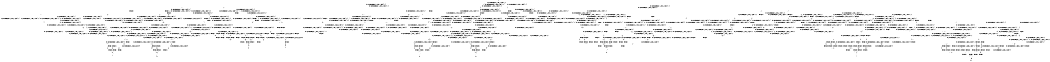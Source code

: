 digraph BCG {
size = "7, 10.5";
center = TRUE;
node [shape = circle];
0 [peripheries = 2];
0 -> 1 [label = "EX !0 !ATOMIC_EXCH_BRANCH (1, +1, TRUE, +1, 1, FALSE) !{0, 1, 2}"];
0 -> 2 [label = "EX !2 !ATOMIC_EXCH_BRANCH (1, +0, TRUE, +0, 1, TRUE) !{0, 1, 2}"];
0 -> 3 [label = "EX !1 !ATOMIC_EXCH_BRANCH (1, +1, TRUE, +1, 1, FALSE) !{0, 1, 2}"];
0 -> 4 [label = "EX !0 !ATOMIC_EXCH_BRANCH (1, +1, TRUE, +1, 1, FALSE) !{0, 1, 2}"];
1 -> 5 [label = "EX !2 !ATOMIC_EXCH_BRANCH (1, +0, TRUE, +0, 1, FALSE) !{0, 1, 2}"];
1 -> 6 [label = "EX !1 !ATOMIC_EXCH_BRANCH (1, +1, TRUE, +1, 1, TRUE) !{0, 1, 2}"];
1 -> 7 [label = "TERMINATE !0"];
2 -> 2 [label = "EX !2 !ATOMIC_EXCH_BRANCH (1, +0, TRUE, +0, 1, TRUE) !{0, 1, 2}"];
2 -> 8 [label = "EX !0 !ATOMIC_EXCH_BRANCH (1, +1, TRUE, +1, 1, FALSE) !{0, 1, 2}"];
2 -> 9 [label = "EX !1 !ATOMIC_EXCH_BRANCH (1, +1, TRUE, +1, 1, FALSE) !{0, 1, 2}"];
2 -> 10 [label = "EX !0 !ATOMIC_EXCH_BRANCH (1, +1, TRUE, +1, 1, FALSE) !{0, 1, 2}"];
3 -> 11 [label = "EX !0 !ATOMIC_EXCH_BRANCH (1, +1, TRUE, +1, 1, TRUE) !{0, 1, 2}"];
3 -> 12 [label = "EX !2 !ATOMIC_EXCH_BRANCH (1, +0, TRUE, +0, 1, FALSE) !{0, 1, 2}"];
3 -> 13 [label = "TERMINATE !1"];
3 -> 14 [label = "EX !0 !ATOMIC_EXCH_BRANCH (1, +1, TRUE, +1, 1, TRUE) !{0, 1, 2}"];
4 -> 15 [label = "EX !1 !ATOMIC_EXCH_BRANCH (1, +1, TRUE, +1, 1, TRUE) !{0, 1, 2}"];
4 -> 16 [label = "EX !2 !ATOMIC_EXCH_BRANCH (1, +0, TRUE, +0, 1, FALSE) !{0, 1, 2}"];
4 -> 17 [label = "EX !1 !ATOMIC_EXCH_BRANCH (1, +1, TRUE, +1, 1, TRUE) !{0, 1, 2}"];
4 -> 18 [label = "TERMINATE !0"];
5 -> 19 [label = "EX !2 !ATOMIC_EXCH_BRANCH (1, +0, FALSE, +0, 2, TRUE) !{0, 1, 2}"];
5 -> 20 [label = "EX !1 !ATOMIC_EXCH_BRANCH (1, +1, TRUE, +1, 1, FALSE) !{0, 1, 2}"];
5 -> 21 [label = "TERMINATE !0"];
6 -> 6 [label = "EX !1 !ATOMIC_EXCH_BRANCH (1, +1, TRUE, +1, 1, TRUE) !{0, 1, 2}"];
6 -> 22 [label = "EX !2 !ATOMIC_EXCH_BRANCH (1, +0, TRUE, +0, 1, FALSE) !{0, 1, 2}"];
6 -> 23 [label = "TERMINATE !0"];
7 -> 24 [label = "EX !2 !ATOMIC_EXCH_BRANCH (1, +0, TRUE, +0, 1, FALSE) !{1, 2}"];
7 -> 25 [label = "EX !1 !ATOMIC_EXCH_BRANCH (1, +1, TRUE, +1, 1, TRUE) !{1, 2}"];
7 -> 26 [label = "EX !1 !ATOMIC_EXCH_BRANCH (1, +1, TRUE, +1, 1, TRUE) !{1, 2}"];
8 -> 5 [label = "EX !2 !ATOMIC_EXCH_BRANCH (1, +0, TRUE, +0, 1, FALSE) !{0, 1, 2}"];
8 -> 27 [label = "EX !1 !ATOMIC_EXCH_BRANCH (1, +1, TRUE, +1, 1, TRUE) !{0, 1, 2}"];
8 -> 28 [label = "TERMINATE !0"];
9 -> 12 [label = "EX !2 !ATOMIC_EXCH_BRANCH (1, +0, TRUE, +0, 1, FALSE) !{0, 1, 2}"];
9 -> 29 [label = "EX !0 !ATOMIC_EXCH_BRANCH (1, +1, TRUE, +1, 1, TRUE) !{0, 1, 2}"];
9 -> 30 [label = "TERMINATE !1"];
9 -> 31 [label = "EX !0 !ATOMIC_EXCH_BRANCH (1, +1, TRUE, +1, 1, TRUE) !{0, 1, 2}"];
10 -> 32 [label = "EX !1 !ATOMIC_EXCH_BRANCH (1, +1, TRUE, +1, 1, TRUE) !{0, 1, 2}"];
10 -> 16 [label = "EX !2 !ATOMIC_EXCH_BRANCH (1, +0, TRUE, +0, 1, FALSE) !{0, 1, 2}"];
10 -> 33 [label = "EX !1 !ATOMIC_EXCH_BRANCH (1, +1, TRUE, +1, 1, TRUE) !{0, 1, 2}"];
10 -> 34 [label = "TERMINATE !0"];
11 -> 11 [label = "EX !0 !ATOMIC_EXCH_BRANCH (1, +1, TRUE, +1, 1, TRUE) !{0, 1, 2}"];
11 -> 35 [label = "EX !2 !ATOMIC_EXCH_BRANCH (1, +0, TRUE, +0, 1, FALSE) !{0, 1, 2}"];
11 -> 36 [label = "TERMINATE !1"];
11 -> 14 [label = "EX !0 !ATOMIC_EXCH_BRANCH (1, +1, TRUE, +1, 1, TRUE) !{0, 1, 2}"];
12 -> 37 [label = "EX !2 !ATOMIC_EXCH_BRANCH (1, +0, FALSE, +0, 2, TRUE) !{0, 1, 2}"];
12 -> 20 [label = "EX !0 !ATOMIC_EXCH_BRANCH (1, +1, TRUE, +1, 1, FALSE) !{0, 1, 2}"];
12 -> 38 [label = "TERMINATE !1"];
12 -> 39 [label = "EX !0 !ATOMIC_EXCH_BRANCH (1, +1, TRUE, +1, 1, FALSE) !{0, 1, 2}"];
13 -> 40 [label = "EX !0 !ATOMIC_EXCH_BRANCH (1, +1, TRUE, +1, 1, TRUE) !{0, 2}"];
13 -> 41 [label = "EX !2 !ATOMIC_EXCH_BRANCH (1, +0, TRUE, +0, 1, FALSE) !{0, 2}"];
13 -> 42 [label = "EX !0 !ATOMIC_EXCH_BRANCH (1, +1, TRUE, +1, 1, TRUE) !{0, 2}"];
14 -> 14 [label = "EX !0 !ATOMIC_EXCH_BRANCH (1, +1, TRUE, +1, 1, TRUE) !{0, 1, 2}"];
14 -> 43 [label = "EX !2 !ATOMIC_EXCH_BRANCH (1, +0, TRUE, +0, 1, FALSE) !{0, 1, 2}"];
14 -> 44 [label = "TERMINATE !1"];
15 -> 45 [label = "EX !2 !ATOMIC_EXCH_BRANCH (1, +0, TRUE, +0, 1, FALSE) !{0, 1, 2}"];
15 -> 15 [label = "EX !1 !ATOMIC_EXCH_BRANCH (1, +1, TRUE, +1, 1, TRUE) !{0, 1, 2}"];
15 -> 46 [label = "EX !2 !ATOMIC_EXCH_BRANCH (1, +0, TRUE, +0, 1, FALSE) !{0, 1, 2}"];
15 -> 47 [label = "TERMINATE !0"];
16 -> 48 [label = "EX !1 !ATOMIC_EXCH_BRANCH (1, +1, TRUE, +1, 1, FALSE) !{0, 1, 2}"];
16 -> 49 [label = "EX !2 !ATOMIC_EXCH_BRANCH (1, +0, FALSE, +0, 2, TRUE) !{0, 1, 2}"];
16 -> 39 [label = "EX !1 !ATOMIC_EXCH_BRANCH (1, +1, TRUE, +1, 1, FALSE) !{0, 1, 2}"];
16 -> 50 [label = "TERMINATE !0"];
17 -> 15 [label = "EX !1 !ATOMIC_EXCH_BRANCH (1, +1, TRUE, +1, 1, TRUE) !{0, 1, 2}"];
17 -> 17 [label = "EX !1 !ATOMIC_EXCH_BRANCH (1, +1, TRUE, +1, 1, TRUE) !{0, 1, 2}"];
17 -> 51 [label = "EX !2 !ATOMIC_EXCH_BRANCH (1, +0, TRUE, +0, 1, FALSE) !{0, 1, 2}"];
17 -> 52 [label = "TERMINATE !0"];
18 -> 53 [label = "EX !2 !ATOMIC_EXCH_BRANCH (1, +0, TRUE, +0, 1, FALSE) !{1, 2}"];
18 -> 54 [label = "EX !1 !ATOMIC_EXCH_BRANCH (1, +1, TRUE, +1, 1, TRUE) !{1, 2}"];
19 -> 19 [label = "EX !2 !ATOMIC_EXCH_BRANCH (1, +0, FALSE, +0, 2, TRUE) !{0, 1, 2}"];
19 -> 20 [label = "EX !1 !ATOMIC_EXCH_BRANCH (1, +1, TRUE, +1, 1, FALSE) !{0, 1, 2}"];
19 -> 21 [label = "TERMINATE !0"];
20 -> 55 [label = "EX !2 !ATOMIC_EXCH_BRANCH (1, +0, FALSE, +0, 2, FALSE) !{0, 1, 2}"];
20 -> 56 [label = "TERMINATE !0"];
20 -> 57 [label = "TERMINATE !1"];
21 -> 58 [label = "EX !2 !ATOMIC_EXCH_BRANCH (1, +0, FALSE, +0, 2, TRUE) !{1, 2}"];
21 -> 59 [label = "EX !1 !ATOMIC_EXCH_BRANCH (1, +1, TRUE, +1, 1, FALSE) !{1, 2}"];
21 -> 60 [label = "EX !1 !ATOMIC_EXCH_BRANCH (1, +1, TRUE, +1, 1, FALSE) !{1, 2}"];
22 -> 20 [label = "EX !1 !ATOMIC_EXCH_BRANCH (1, +1, TRUE, +1, 1, FALSE) !{0, 1, 2}"];
22 -> 61 [label = "EX !2 !ATOMIC_EXCH_BRANCH (1, +0, FALSE, +0, 2, TRUE) !{0, 1, 2}"];
22 -> 62 [label = "TERMINATE !0"];
23 -> 25 [label = "EX !1 !ATOMIC_EXCH_BRANCH (1, +1, TRUE, +1, 1, TRUE) !{1, 2}"];
23 -> 63 [label = "EX !2 !ATOMIC_EXCH_BRANCH (1, +0, TRUE, +0, 1, FALSE) !{1, 2}"];
23 -> 26 [label = "EX !1 !ATOMIC_EXCH_BRANCH (1, +1, TRUE, +1, 1, TRUE) !{1, 2}"];
24 -> 58 [label = "EX !2 !ATOMIC_EXCH_BRANCH (1, +0, FALSE, +0, 2, TRUE) !{1, 2}"];
24 -> 59 [label = "EX !1 !ATOMIC_EXCH_BRANCH (1, +1, TRUE, +1, 1, FALSE) !{1, 2}"];
24 -> 60 [label = "EX !1 !ATOMIC_EXCH_BRANCH (1, +1, TRUE, +1, 1, FALSE) !{1, 2}"];
25 -> 25 [label = "EX !1 !ATOMIC_EXCH_BRANCH (1, +1, TRUE, +1, 1, TRUE) !{1, 2}"];
25 -> 63 [label = "EX !2 !ATOMIC_EXCH_BRANCH (1, +0, TRUE, +0, 1, FALSE) !{1, 2}"];
25 -> 26 [label = "EX !1 !ATOMIC_EXCH_BRANCH (1, +1, TRUE, +1, 1, TRUE) !{1, 2}"];
26 -> 64 [label = "EX !2 !ATOMIC_EXCH_BRANCH (1, +0, TRUE, +0, 1, FALSE) !{1, 2}"];
26 -> 26 [label = "EX !1 !ATOMIC_EXCH_BRANCH (1, +1, TRUE, +1, 1, TRUE) !{1, 2}"];
26 -> 65 [label = "EX !2 !ATOMIC_EXCH_BRANCH (1, +0, TRUE, +0, 1, FALSE) !{1, 2}"];
27 -> 27 [label = "EX !1 !ATOMIC_EXCH_BRANCH (1, +1, TRUE, +1, 1, TRUE) !{0, 1, 2}"];
27 -> 22 [label = "EX !2 !ATOMIC_EXCH_BRANCH (1, +0, TRUE, +0, 1, FALSE) !{0, 1, 2}"];
27 -> 66 [label = "TERMINATE !0"];
28 -> 24 [label = "EX !2 !ATOMIC_EXCH_BRANCH (1, +0, TRUE, +0, 1, FALSE) !{1, 2}"];
28 -> 67 [label = "EX !1 !ATOMIC_EXCH_BRANCH (1, +1, TRUE, +1, 1, TRUE) !{1, 2}"];
28 -> 68 [label = "EX !1 !ATOMIC_EXCH_BRANCH (1, +1, TRUE, +1, 1, TRUE) !{1, 2}"];
29 -> 29 [label = "EX !0 !ATOMIC_EXCH_BRANCH (1, +1, TRUE, +1, 1, TRUE) !{0, 1, 2}"];
29 -> 35 [label = "EX !2 !ATOMIC_EXCH_BRANCH (1, +0, TRUE, +0, 1, FALSE) !{0, 1, 2}"];
29 -> 69 [label = "TERMINATE !1"];
29 -> 31 [label = "EX !0 !ATOMIC_EXCH_BRANCH (1, +1, TRUE, +1, 1, TRUE) !{0, 1, 2}"];
30 -> 41 [label = "EX !2 !ATOMIC_EXCH_BRANCH (1, +0, TRUE, +0, 1, FALSE) !{0, 2}"];
30 -> 70 [label = "EX !0 !ATOMIC_EXCH_BRANCH (1, +1, TRUE, +1, 1, TRUE) !{0, 2}"];
30 -> 71 [label = "EX !0 !ATOMIC_EXCH_BRANCH (1, +1, TRUE, +1, 1, TRUE) !{0, 2}"];
31 -> 31 [label = "EX !0 !ATOMIC_EXCH_BRANCH (1, +1, TRUE, +1, 1, TRUE) !{0, 1, 2}"];
31 -> 43 [label = "EX !2 !ATOMIC_EXCH_BRANCH (1, +0, TRUE, +0, 1, FALSE) !{0, 1, 2}"];
31 -> 72 [label = "TERMINATE !1"];
32 -> 45 [label = "EX !2 !ATOMIC_EXCH_BRANCH (1, +0, TRUE, +0, 1, FALSE) !{0, 1, 2}"];
32 -> 32 [label = "EX !1 !ATOMIC_EXCH_BRANCH (1, +1, TRUE, +1, 1, TRUE) !{0, 1, 2}"];
32 -> 46 [label = "EX !2 !ATOMIC_EXCH_BRANCH (1, +0, TRUE, +0, 1, FALSE) !{0, 1, 2}"];
32 -> 73 [label = "TERMINATE !0"];
33 -> 32 [label = "EX !1 !ATOMIC_EXCH_BRANCH (1, +1, TRUE, +1, 1, TRUE) !{0, 1, 2}"];
33 -> 33 [label = "EX !1 !ATOMIC_EXCH_BRANCH (1, +1, TRUE, +1, 1, TRUE) !{0, 1, 2}"];
33 -> 51 [label = "EX !2 !ATOMIC_EXCH_BRANCH (1, +0, TRUE, +0, 1, FALSE) !{0, 1, 2}"];
33 -> 74 [label = "TERMINATE !0"];
34 -> 53 [label = "EX !2 !ATOMIC_EXCH_BRANCH (1, +0, TRUE, +0, 1, FALSE) !{1, 2}"];
34 -> 75 [label = "EX !1 !ATOMIC_EXCH_BRANCH (1, +1, TRUE, +1, 1, TRUE) !{1, 2}"];
35 -> 20 [label = "EX !0 !ATOMIC_EXCH_BRANCH (1, +1, TRUE, +1, 1, FALSE) !{0, 1, 2}"];
35 -> 76 [label = "EX !2 !ATOMIC_EXCH_BRANCH (1, +0, FALSE, +0, 2, TRUE) !{0, 1, 2}"];
35 -> 77 [label = "TERMINATE !1"];
35 -> 39 [label = "EX !0 !ATOMIC_EXCH_BRANCH (1, +1, TRUE, +1, 1, FALSE) !{0, 1, 2}"];
36 -> 40 [label = "EX !0 !ATOMIC_EXCH_BRANCH (1, +1, TRUE, +1, 1, TRUE) !{0, 2}"];
36 -> 78 [label = "EX !2 !ATOMIC_EXCH_BRANCH (1, +0, TRUE, +0, 1, FALSE) !{0, 2}"];
36 -> 42 [label = "EX !0 !ATOMIC_EXCH_BRANCH (1, +1, TRUE, +1, 1, TRUE) !{0, 2}"];
37 -> 37 [label = "EX !2 !ATOMIC_EXCH_BRANCH (1, +0, FALSE, +0, 2, TRUE) !{0, 1, 2}"];
37 -> 20 [label = "EX !0 !ATOMIC_EXCH_BRANCH (1, +1, TRUE, +1, 1, FALSE) !{0, 1, 2}"];
37 -> 38 [label = "TERMINATE !1"];
37 -> 39 [label = "EX !0 !ATOMIC_EXCH_BRANCH (1, +1, TRUE, +1, 1, FALSE) !{0, 1, 2}"];
38 -> 79 [label = "EX !2 !ATOMIC_EXCH_BRANCH (1, +0, FALSE, +0, 2, TRUE) !{0, 2}"];
38 -> 80 [label = "EX !0 !ATOMIC_EXCH_BRANCH (1, +1, TRUE, +1, 1, FALSE) !{0, 2}"];
38 -> 81 [label = "EX !0 !ATOMIC_EXCH_BRANCH (1, +1, TRUE, +1, 1, FALSE) !{0, 2}"];
39 -> 82 [label = "EX !2 !ATOMIC_EXCH_BRANCH (1, +0, FALSE, +0, 2, FALSE) !{0, 1, 2}"];
39 -> 83 [label = "TERMINATE !0"];
39 -> 84 [label = "TERMINATE !1"];
40 -> 40 [label = "EX !0 !ATOMIC_EXCH_BRANCH (1, +1, TRUE, +1, 1, TRUE) !{0, 2}"];
40 -> 78 [label = "EX !2 !ATOMIC_EXCH_BRANCH (1, +0, TRUE, +0, 1, FALSE) !{0, 2}"];
40 -> 42 [label = "EX !0 !ATOMIC_EXCH_BRANCH (1, +1, TRUE, +1, 1, TRUE) !{0, 2}"];
41 -> 79 [label = "EX !2 !ATOMIC_EXCH_BRANCH (1, +0, FALSE, +0, 2, TRUE) !{0, 2}"];
41 -> 80 [label = "EX !0 !ATOMIC_EXCH_BRANCH (1, +1, TRUE, +1, 1, FALSE) !{0, 2}"];
41 -> 81 [label = "EX !0 !ATOMIC_EXCH_BRANCH (1, +1, TRUE, +1, 1, FALSE) !{0, 2}"];
42 -> 85 [label = "EX !2 !ATOMIC_EXCH_BRANCH (1, +0, TRUE, +0, 1, FALSE) !{0, 2}"];
42 -> 42 [label = "EX !0 !ATOMIC_EXCH_BRANCH (1, +1, TRUE, +1, 1, TRUE) !{0, 2}"];
42 -> 86 [label = "EX !2 !ATOMIC_EXCH_BRANCH (1, +0, TRUE, +0, 1, FALSE) !{0, 2}"];
43 -> 39 [label = "EX !0 !ATOMIC_EXCH_BRANCH (1, +1, TRUE, +1, 1, FALSE) !{0, 1, 2}"];
43 -> 87 [label = "EX !2 !ATOMIC_EXCH_BRANCH (1, +0, FALSE, +0, 2, TRUE) !{0, 1, 2}"];
43 -> 88 [label = "TERMINATE !1"];
44 -> 89 [label = "EX !0 !ATOMIC_EXCH_BRANCH (1, +1, TRUE, +1, 1, TRUE) !{0, 2}"];
44 -> 90 [label = "EX !2 !ATOMIC_EXCH_BRANCH (1, +0, TRUE, +0, 1, FALSE) !{0, 2}"];
45 -> 91 [label = "EX !1 !ATOMIC_EXCH_BRANCH (1, +1, TRUE, +1, 1, FALSE) !{0, 1, 2}"];
45 -> 92 [label = "EX !2 !ATOMIC_EXCH_BRANCH (1, +0, FALSE, +0, 2, TRUE) !{0, 1, 2}"];
45 -> 93 [label = "TERMINATE !0"];
46 -> 92 [label = "EX !2 !ATOMIC_EXCH_BRANCH (1, +0, FALSE, +0, 2, TRUE) !{0, 1, 2}"];
46 -> 48 [label = "EX !1 !ATOMIC_EXCH_BRANCH (1, +1, TRUE, +1, 1, FALSE) !{0, 1, 2}"];
46 -> 94 [label = "EX !2 !ATOMIC_EXCH_BRANCH (1, +0, FALSE, +0, 2, TRUE) !{0, 1, 2}"];
46 -> 95 [label = "TERMINATE !0"];
47 -> 96 [label = "EX !1 !ATOMIC_EXCH_BRANCH (1, +1, TRUE, +1, 1, TRUE) !{1, 2}"];
47 -> 97 [label = "EX !2 !ATOMIC_EXCH_BRANCH (1, +0, TRUE, +0, 1, FALSE) !{1, 2}"];
48 -> 98 [label = "EX !2 !ATOMIC_EXCH_BRANCH (1, +0, FALSE, +0, 2, FALSE) !{0, 1, 2}"];
48 -> 99 [label = "EX !2 !ATOMIC_EXCH_BRANCH (1, +0, FALSE, +0, 2, FALSE) !{0, 1, 2}"];
48 -> 100 [label = "TERMINATE !0"];
48 -> 101 [label = "TERMINATE !1"];
49 -> 48 [label = "EX !1 !ATOMIC_EXCH_BRANCH (1, +1, TRUE, +1, 1, FALSE) !{0, 1, 2}"];
49 -> 49 [label = "EX !2 !ATOMIC_EXCH_BRANCH (1, +0, FALSE, +0, 2, TRUE) !{0, 1, 2}"];
49 -> 39 [label = "EX !1 !ATOMIC_EXCH_BRANCH (1, +1, TRUE, +1, 1, FALSE) !{0, 1, 2}"];
49 -> 50 [label = "TERMINATE !0"];
50 -> 102 [label = "EX !2 !ATOMIC_EXCH_BRANCH (1, +0, FALSE, +0, 2, TRUE) !{1, 2}"];
50 -> 103 [label = "EX !1 !ATOMIC_EXCH_BRANCH (1, +1, TRUE, +1, 1, FALSE) !{1, 2}"];
51 -> 48 [label = "EX !1 !ATOMIC_EXCH_BRANCH (1, +1, TRUE, +1, 1, FALSE) !{0, 1, 2}"];
51 -> 39 [label = "EX !1 !ATOMIC_EXCH_BRANCH (1, +1, TRUE, +1, 1, FALSE) !{0, 1, 2}"];
51 -> 104 [label = "EX !2 !ATOMIC_EXCH_BRANCH (1, +0, FALSE, +0, 2, TRUE) !{0, 1, 2}"];
51 -> 105 [label = "TERMINATE !0"];
52 -> 54 [label = "EX !1 !ATOMIC_EXCH_BRANCH (1, +1, TRUE, +1, 1, TRUE) !{1, 2}"];
52 -> 106 [label = "EX !2 !ATOMIC_EXCH_BRANCH (1, +0, TRUE, +0, 1, FALSE) !{1, 2}"];
53 -> 102 [label = "EX !2 !ATOMIC_EXCH_BRANCH (1, +0, FALSE, +0, 2, TRUE) !{1, 2}"];
53 -> 103 [label = "EX !1 !ATOMIC_EXCH_BRANCH (1, +1, TRUE, +1, 1, FALSE) !{1, 2}"];
54 -> 54 [label = "EX !1 !ATOMIC_EXCH_BRANCH (1, +1, TRUE, +1, 1, TRUE) !{1, 2}"];
54 -> 106 [label = "EX !2 !ATOMIC_EXCH_BRANCH (1, +0, TRUE, +0, 1, FALSE) !{1, 2}"];
55 -> 107 [label = "TERMINATE !0"];
55 -> 108 [label = "TERMINATE !2"];
55 -> 109 [label = "TERMINATE !1"];
56 -> 110 [label = "EX !2 !ATOMIC_EXCH_BRANCH (1, +0, FALSE, +0, 2, FALSE) !{1, 2}"];
56 -> 111 [label = "TERMINATE !1"];
57 -> 112 [label = "EX !2 !ATOMIC_EXCH_BRANCH (1, +0, FALSE, +0, 2, FALSE) !{0, 2}"];
57 -> 111 [label = "TERMINATE !0"];
58 -> 58 [label = "EX !2 !ATOMIC_EXCH_BRANCH (1, +0, FALSE, +0, 2, TRUE) !{1, 2}"];
58 -> 59 [label = "EX !1 !ATOMIC_EXCH_BRANCH (1, +1, TRUE, +1, 1, FALSE) !{1, 2}"];
58 -> 60 [label = "EX !1 !ATOMIC_EXCH_BRANCH (1, +1, TRUE, +1, 1, FALSE) !{1, 2}"];
59 -> 110 [label = "EX !2 !ATOMIC_EXCH_BRANCH (1, +0, FALSE, +0, 2, FALSE) !{1, 2}"];
59 -> 111 [label = "TERMINATE !1"];
60 -> 113 [label = "EX !2 !ATOMIC_EXCH_BRANCH (1, +0, FALSE, +0, 2, FALSE) !{1, 2}"];
60 -> 114 [label = "EX !2 !ATOMIC_EXCH_BRANCH (1, +0, FALSE, +0, 2, FALSE) !{1, 2}"];
60 -> 115 [label = "TERMINATE !1"];
61 -> 20 [label = "EX !1 !ATOMIC_EXCH_BRANCH (1, +1, TRUE, +1, 1, FALSE) !{0, 1, 2}"];
61 -> 61 [label = "EX !2 !ATOMIC_EXCH_BRANCH (1, +0, FALSE, +0, 2, TRUE) !{0, 1, 2}"];
61 -> 62 [label = "TERMINATE !0"];
62 -> 59 [label = "EX !1 !ATOMIC_EXCH_BRANCH (1, +1, TRUE, +1, 1, FALSE) !{1, 2}"];
62 -> 116 [label = "EX !2 !ATOMIC_EXCH_BRANCH (1, +0, FALSE, +0, 2, TRUE) !{1, 2}"];
62 -> 60 [label = "EX !1 !ATOMIC_EXCH_BRANCH (1, +1, TRUE, +1, 1, FALSE) !{1, 2}"];
63 -> 59 [label = "EX !1 !ATOMIC_EXCH_BRANCH (1, +1, TRUE, +1, 1, FALSE) !{1, 2}"];
63 -> 116 [label = "EX !2 !ATOMIC_EXCH_BRANCH (1, +0, FALSE, +0, 2, TRUE) !{1, 2}"];
63 -> 60 [label = "EX !1 !ATOMIC_EXCH_BRANCH (1, +1, TRUE, +1, 1, FALSE) !{1, 2}"];
64 -> 117 [label = "EX !1 !ATOMIC_EXCH_BRANCH (1, +1, TRUE, +1, 1, FALSE) !{1, 2}"];
64 -> 118 [label = "EX !2 !ATOMIC_EXCH_BRANCH (1, +0, FALSE, +0, 2, TRUE) !{1, 2}"];
64 -> 60 [label = "EX !1 !ATOMIC_EXCH_BRANCH (1, +1, TRUE, +1, 1, FALSE) !{1, 2}"];
65 -> 118 [label = "EX !2 !ATOMIC_EXCH_BRANCH (1, +0, FALSE, +0, 2, TRUE) !{1, 2}"];
65 -> 60 [label = "EX !1 !ATOMIC_EXCH_BRANCH (1, +1, TRUE, +1, 1, FALSE) !{1, 2}"];
65 -> 119 [label = "EX !2 !ATOMIC_EXCH_BRANCH (1, +0, FALSE, +0, 2, TRUE) !{1, 2}"];
66 -> 67 [label = "EX !1 !ATOMIC_EXCH_BRANCH (1, +1, TRUE, +1, 1, TRUE) !{1, 2}"];
66 -> 63 [label = "EX !2 !ATOMIC_EXCH_BRANCH (1, +0, TRUE, +0, 1, FALSE) !{1, 2}"];
66 -> 68 [label = "EX !1 !ATOMIC_EXCH_BRANCH (1, +1, TRUE, +1, 1, TRUE) !{1, 2}"];
67 -> 67 [label = "EX !1 !ATOMIC_EXCH_BRANCH (1, +1, TRUE, +1, 1, TRUE) !{1, 2}"];
67 -> 63 [label = "EX !2 !ATOMIC_EXCH_BRANCH (1, +0, TRUE, +0, 1, FALSE) !{1, 2}"];
67 -> 68 [label = "EX !1 !ATOMIC_EXCH_BRANCH (1, +1, TRUE, +1, 1, TRUE) !{1, 2}"];
68 -> 64 [label = "EX !2 !ATOMIC_EXCH_BRANCH (1, +0, TRUE, +0, 1, FALSE) !{1, 2}"];
68 -> 68 [label = "EX !1 !ATOMIC_EXCH_BRANCH (1, +1, TRUE, +1, 1, TRUE) !{1, 2}"];
68 -> 65 [label = "EX !2 !ATOMIC_EXCH_BRANCH (1, +0, TRUE, +0, 1, FALSE) !{1, 2}"];
69 -> 70 [label = "EX !0 !ATOMIC_EXCH_BRANCH (1, +1, TRUE, +1, 1, TRUE) !{0, 2}"];
69 -> 78 [label = "EX !2 !ATOMIC_EXCH_BRANCH (1, +0, TRUE, +0, 1, FALSE) !{0, 2}"];
69 -> 71 [label = "EX !0 !ATOMIC_EXCH_BRANCH (1, +1, TRUE, +1, 1, TRUE) !{0, 2}"];
70 -> 70 [label = "EX !0 !ATOMIC_EXCH_BRANCH (1, +1, TRUE, +1, 1, TRUE) !{0, 2}"];
70 -> 78 [label = "EX !2 !ATOMIC_EXCH_BRANCH (1, +0, TRUE, +0, 1, FALSE) !{0, 2}"];
70 -> 71 [label = "EX !0 !ATOMIC_EXCH_BRANCH (1, +1, TRUE, +1, 1, TRUE) !{0, 2}"];
71 -> 85 [label = "EX !2 !ATOMIC_EXCH_BRANCH (1, +0, TRUE, +0, 1, FALSE) !{0, 2}"];
71 -> 71 [label = "EX !0 !ATOMIC_EXCH_BRANCH (1, +1, TRUE, +1, 1, TRUE) !{0, 2}"];
71 -> 86 [label = "EX !2 !ATOMIC_EXCH_BRANCH (1, +0, TRUE, +0, 1, FALSE) !{0, 2}"];
72 -> 120 [label = "EX !0 !ATOMIC_EXCH_BRANCH (1, +1, TRUE, +1, 1, TRUE) !{0, 2}"];
72 -> 90 [label = "EX !2 !ATOMIC_EXCH_BRANCH (1, +0, TRUE, +0, 1, FALSE) !{0, 2}"];
73 -> 121 [label = "EX !1 !ATOMIC_EXCH_BRANCH (1, +1, TRUE, +1, 1, TRUE) !{1, 2}"];
73 -> 97 [label = "EX !2 !ATOMIC_EXCH_BRANCH (1, +0, TRUE, +0, 1, FALSE) !{1, 2}"];
74 -> 75 [label = "EX !1 !ATOMIC_EXCH_BRANCH (1, +1, TRUE, +1, 1, TRUE) !{1, 2}"];
74 -> 106 [label = "EX !2 !ATOMIC_EXCH_BRANCH (1, +0, TRUE, +0, 1, FALSE) !{1, 2}"];
75 -> 75 [label = "EX !1 !ATOMIC_EXCH_BRANCH (1, +1, TRUE, +1, 1, TRUE) !{1, 2}"];
75 -> 106 [label = "EX !2 !ATOMIC_EXCH_BRANCH (1, +0, TRUE, +0, 1, FALSE) !{1, 2}"];
76 -> 20 [label = "EX !0 !ATOMIC_EXCH_BRANCH (1, +1, TRUE, +1, 1, FALSE) !{0, 1, 2}"];
76 -> 76 [label = "EX !2 !ATOMIC_EXCH_BRANCH (1, +0, FALSE, +0, 2, TRUE) !{0, 1, 2}"];
76 -> 77 [label = "TERMINATE !1"];
76 -> 39 [label = "EX !0 !ATOMIC_EXCH_BRANCH (1, +1, TRUE, +1, 1, FALSE) !{0, 1, 2}"];
77 -> 80 [label = "EX !0 !ATOMIC_EXCH_BRANCH (1, +1, TRUE, +1, 1, FALSE) !{0, 2}"];
77 -> 122 [label = "EX !2 !ATOMIC_EXCH_BRANCH (1, +0, FALSE, +0, 2, TRUE) !{0, 2}"];
77 -> 81 [label = "EX !0 !ATOMIC_EXCH_BRANCH (1, +1, TRUE, +1, 1, FALSE) !{0, 2}"];
78 -> 80 [label = "EX !0 !ATOMIC_EXCH_BRANCH (1, +1, TRUE, +1, 1, FALSE) !{0, 2}"];
78 -> 122 [label = "EX !2 !ATOMIC_EXCH_BRANCH (1, +0, FALSE, +0, 2, TRUE) !{0, 2}"];
78 -> 81 [label = "EX !0 !ATOMIC_EXCH_BRANCH (1, +1, TRUE, +1, 1, FALSE) !{0, 2}"];
79 -> 79 [label = "EX !2 !ATOMIC_EXCH_BRANCH (1, +0, FALSE, +0, 2, TRUE) !{0, 2}"];
79 -> 80 [label = "EX !0 !ATOMIC_EXCH_BRANCH (1, +1, TRUE, +1, 1, FALSE) !{0, 2}"];
79 -> 81 [label = "EX !0 !ATOMIC_EXCH_BRANCH (1, +1, TRUE, +1, 1, FALSE) !{0, 2}"];
80 -> 112 [label = "EX !2 !ATOMIC_EXCH_BRANCH (1, +0, FALSE, +0, 2, FALSE) !{0, 2}"];
80 -> 111 [label = "TERMINATE !0"];
81 -> 123 [label = "EX !2 !ATOMIC_EXCH_BRANCH (1, +0, FALSE, +0, 2, FALSE) !{0, 2}"];
81 -> 124 [label = "EX !2 !ATOMIC_EXCH_BRANCH (1, +0, FALSE, +0, 2, FALSE) !{0, 2}"];
81 -> 125 [label = "TERMINATE !0"];
82 -> 126 [label = "TERMINATE !0"];
82 -> 127 [label = "TERMINATE !2"];
82 -> 128 [label = "TERMINATE !1"];
83 -> 129 [label = "EX !2 !ATOMIC_EXCH_BRANCH (1, +0, FALSE, +0, 2, FALSE) !{1, 2}"];
83 -> 130 [label = "TERMINATE !1"];
84 -> 131 [label = "EX !2 !ATOMIC_EXCH_BRANCH (1, +0, FALSE, +0, 2, FALSE) !{0, 2}"];
84 -> 130 [label = "TERMINATE !0"];
85 -> 132 [label = "EX !0 !ATOMIC_EXCH_BRANCH (1, +1, TRUE, +1, 1, FALSE) !{0, 2}"];
85 -> 133 [label = "EX !2 !ATOMIC_EXCH_BRANCH (1, +0, FALSE, +0, 2, TRUE) !{0, 2}"];
85 -> 81 [label = "EX !0 !ATOMIC_EXCH_BRANCH (1, +1, TRUE, +1, 1, FALSE) !{0, 2}"];
86 -> 133 [label = "EX !2 !ATOMIC_EXCH_BRANCH (1, +0, FALSE, +0, 2, TRUE) !{0, 2}"];
86 -> 81 [label = "EX !0 !ATOMIC_EXCH_BRANCH (1, +1, TRUE, +1, 1, FALSE) !{0, 2}"];
86 -> 134 [label = "EX !2 !ATOMIC_EXCH_BRANCH (1, +0, FALSE, +0, 2, TRUE) !{0, 2}"];
87 -> 39 [label = "EX !0 !ATOMIC_EXCH_BRANCH (1, +1, TRUE, +1, 1, FALSE) !{0, 1, 2}"];
87 -> 87 [label = "EX !2 !ATOMIC_EXCH_BRANCH (1, +0, FALSE, +0, 2, TRUE) !{0, 1, 2}"];
87 -> 88 [label = "TERMINATE !1"];
88 -> 135 [label = "EX !0 !ATOMIC_EXCH_BRANCH (1, +1, TRUE, +1, 1, FALSE) !{0, 2}"];
88 -> 136 [label = "EX !2 !ATOMIC_EXCH_BRANCH (1, +0, FALSE, +0, 2, TRUE) !{0, 2}"];
89 -> 89 [label = "EX !0 !ATOMIC_EXCH_BRANCH (1, +1, TRUE, +1, 1, TRUE) !{0, 2}"];
89 -> 90 [label = "EX !2 !ATOMIC_EXCH_BRANCH (1, +0, TRUE, +0, 1, FALSE) !{0, 2}"];
90 -> 135 [label = "EX !0 !ATOMIC_EXCH_BRANCH (1, +1, TRUE, +1, 1, FALSE) !{0, 2}"];
90 -> 136 [label = "EX !2 !ATOMIC_EXCH_BRANCH (1, +0, FALSE, +0, 2, TRUE) !{0, 2}"];
91 -> 98 [label = "EX !2 !ATOMIC_EXCH_BRANCH (1, +0, FALSE, +0, 2, FALSE) !{0, 1, 2}"];
91 -> 137 [label = "TERMINATE !0"];
91 -> 138 [label = "TERMINATE !1"];
92 -> 91 [label = "EX !1 !ATOMIC_EXCH_BRANCH (1, +1, TRUE, +1, 1, FALSE) !{0, 1, 2}"];
92 -> 92 [label = "EX !2 !ATOMIC_EXCH_BRANCH (1, +0, FALSE, +0, 2, TRUE) !{0, 1, 2}"];
92 -> 93 [label = "TERMINATE !0"];
93 -> 139 [label = "EX !1 !ATOMIC_EXCH_BRANCH (1, +1, TRUE, +1, 1, FALSE) !{1, 2}"];
93 -> 140 [label = "EX !2 !ATOMIC_EXCH_BRANCH (1, +0, FALSE, +0, 2, TRUE) !{1, 2}"];
94 -> 92 [label = "EX !2 !ATOMIC_EXCH_BRANCH (1, +0, FALSE, +0, 2, TRUE) !{0, 1, 2}"];
94 -> 48 [label = "EX !1 !ATOMIC_EXCH_BRANCH (1, +1, TRUE, +1, 1, FALSE) !{0, 1, 2}"];
94 -> 94 [label = "EX !2 !ATOMIC_EXCH_BRANCH (1, +0, FALSE, +0, 2, TRUE) !{0, 1, 2}"];
94 -> 95 [label = "TERMINATE !0"];
95 -> 141 [label = "EX !1 !ATOMIC_EXCH_BRANCH (1, +1, TRUE, +1, 1, FALSE) !{1, 2}"];
95 -> 142 [label = "EX !2 !ATOMIC_EXCH_BRANCH (1, +0, FALSE, +0, 2, TRUE) !{1, 2}"];
96 -> 96 [label = "EX !1 !ATOMIC_EXCH_BRANCH (1, +1, TRUE, +1, 1, TRUE) !{1, 2}"];
96 -> 97 [label = "EX !2 !ATOMIC_EXCH_BRANCH (1, +0, TRUE, +0, 1, FALSE) !{1, 2}"];
97 -> 141 [label = "EX !1 !ATOMIC_EXCH_BRANCH (1, +1, TRUE, +1, 1, FALSE) !{1, 2}"];
97 -> 142 [label = "EX !2 !ATOMIC_EXCH_BRANCH (1, +0, FALSE, +0, 2, TRUE) !{1, 2}"];
98 -> 143 [label = "TERMINATE !0"];
98 -> 144 [label = "TERMINATE !2"];
98 -> 145 [label = "TERMINATE !1"];
99 -> 146 [label = "TERMINATE !0"];
99 -> 147 [label = "TERMINATE !2"];
99 -> 148 [label = "TERMINATE !1"];
100 -> 149 [label = "EX !2 !ATOMIC_EXCH_BRANCH (1, +0, FALSE, +0, 2, FALSE) !{1, 2}"];
100 -> 150 [label = "TERMINATE !1"];
101 -> 151 [label = "EX !2 !ATOMIC_EXCH_BRANCH (1, +0, FALSE, +0, 2, FALSE) !{0, 2}"];
101 -> 150 [label = "TERMINATE !0"];
102 -> 102 [label = "EX !2 !ATOMIC_EXCH_BRANCH (1, +0, FALSE, +0, 2, TRUE) !{1, 2}"];
102 -> 103 [label = "EX !1 !ATOMIC_EXCH_BRANCH (1, +1, TRUE, +1, 1, FALSE) !{1, 2}"];
103 -> 129 [label = "EX !2 !ATOMIC_EXCH_BRANCH (1, +0, FALSE, +0, 2, FALSE) !{1, 2}"];
103 -> 130 [label = "TERMINATE !1"];
104 -> 48 [label = "EX !1 !ATOMIC_EXCH_BRANCH (1, +1, TRUE, +1, 1, FALSE) !{0, 1, 2}"];
104 -> 39 [label = "EX !1 !ATOMIC_EXCH_BRANCH (1, +1, TRUE, +1, 1, FALSE) !{0, 1, 2}"];
104 -> 104 [label = "EX !2 !ATOMIC_EXCH_BRANCH (1, +0, FALSE, +0, 2, TRUE) !{0, 1, 2}"];
104 -> 105 [label = "TERMINATE !0"];
105 -> 103 [label = "EX !1 !ATOMIC_EXCH_BRANCH (1, +1, TRUE, +1, 1, FALSE) !{1, 2}"];
105 -> 152 [label = "EX !2 !ATOMIC_EXCH_BRANCH (1, +0, FALSE, +0, 2, TRUE) !{1, 2}"];
106 -> 103 [label = "EX !1 !ATOMIC_EXCH_BRANCH (1, +1, TRUE, +1, 1, FALSE) !{1, 2}"];
106 -> 152 [label = "EX !2 !ATOMIC_EXCH_BRANCH (1, +0, FALSE, +0, 2, TRUE) !{1, 2}"];
107 -> 153 [label = "TERMINATE !2"];
107 -> 154 [label = "TERMINATE !1"];
108 -> 153 [label = "TERMINATE !0"];
108 -> 155 [label = "TERMINATE !1"];
109 -> 154 [label = "TERMINATE !0"];
109 -> 155 [label = "TERMINATE !2"];
110 -> 153 [label = "TERMINATE !2"];
110 -> 154 [label = "TERMINATE !1"];
111 -> 156 [label = "EX !2 !ATOMIC_EXCH_BRANCH (1, +0, FALSE, +0, 2, FALSE) !{2}"];
111 -> 157 [label = "EX !2 !ATOMIC_EXCH_BRANCH (1, +0, FALSE, +0, 2, FALSE) !{2}"];
112 -> 154 [label = "TERMINATE !0"];
112 -> 155 [label = "TERMINATE !2"];
113 -> 158 [label = "TERMINATE !2"];
113 -> 159 [label = "TERMINATE !1"];
114 -> 160 [label = "TERMINATE !2"];
114 -> 161 [label = "TERMINATE !1"];
115 -> 162 [label = "EX !2 !ATOMIC_EXCH_BRANCH (1, +0, FALSE, +0, 2, FALSE) !{2}"];
116 -> 59 [label = "EX !1 !ATOMIC_EXCH_BRANCH (1, +1, TRUE, +1, 1, FALSE) !{1, 2}"];
116 -> 116 [label = "EX !2 !ATOMIC_EXCH_BRANCH (1, +0, FALSE, +0, 2, TRUE) !{1, 2}"];
116 -> 60 [label = "EX !1 !ATOMIC_EXCH_BRANCH (1, +1, TRUE, +1, 1, FALSE) !{1, 2}"];
117 -> 113 [label = "EX !2 !ATOMIC_EXCH_BRANCH (1, +0, FALSE, +0, 2, FALSE) !{1, 2}"];
117 -> 163 [label = "TERMINATE !1"];
118 -> 117 [label = "EX !1 !ATOMIC_EXCH_BRANCH (1, +1, TRUE, +1, 1, FALSE) !{1, 2}"];
118 -> 118 [label = "EX !2 !ATOMIC_EXCH_BRANCH (1, +0, FALSE, +0, 2, TRUE) !{1, 2}"];
118 -> 60 [label = "EX !1 !ATOMIC_EXCH_BRANCH (1, +1, TRUE, +1, 1, FALSE) !{1, 2}"];
119 -> 118 [label = "EX !2 !ATOMIC_EXCH_BRANCH (1, +0, FALSE, +0, 2, TRUE) !{1, 2}"];
119 -> 60 [label = "EX !1 !ATOMIC_EXCH_BRANCH (1, +1, TRUE, +1, 1, FALSE) !{1, 2}"];
119 -> 119 [label = "EX !2 !ATOMIC_EXCH_BRANCH (1, +0, FALSE, +0, 2, TRUE) !{1, 2}"];
120 -> 120 [label = "EX !0 !ATOMIC_EXCH_BRANCH (1, +1, TRUE, +1, 1, TRUE) !{0, 2}"];
120 -> 90 [label = "EX !2 !ATOMIC_EXCH_BRANCH (1, +0, TRUE, +0, 1, FALSE) !{0, 2}"];
121 -> 121 [label = "EX !1 !ATOMIC_EXCH_BRANCH (1, +1, TRUE, +1, 1, TRUE) !{1, 2}"];
121 -> 97 [label = "EX !2 !ATOMIC_EXCH_BRANCH (1, +0, TRUE, +0, 1, FALSE) !{1, 2}"];
122 -> 80 [label = "EX !0 !ATOMIC_EXCH_BRANCH (1, +1, TRUE, +1, 1, FALSE) !{0, 2}"];
122 -> 122 [label = "EX !2 !ATOMIC_EXCH_BRANCH (1, +0, FALSE, +0, 2, TRUE) !{0, 2}"];
122 -> 81 [label = "EX !0 !ATOMIC_EXCH_BRANCH (1, +1, TRUE, +1, 1, FALSE) !{0, 2}"];
123 -> 164 [label = "TERMINATE !0"];
123 -> 165 [label = "TERMINATE !2"];
124 -> 166 [label = "TERMINATE !0"];
124 -> 167 [label = "TERMINATE !2"];
125 -> 168 [label = "EX !2 !ATOMIC_EXCH_BRANCH (1, +0, FALSE, +0, 2, FALSE) !{2}"];
126 -> 169 [label = "TERMINATE !2"];
126 -> 170 [label = "TERMINATE !1"];
127 -> 169 [label = "TERMINATE !0"];
127 -> 171 [label = "TERMINATE !1"];
128 -> 170 [label = "TERMINATE !0"];
128 -> 171 [label = "TERMINATE !2"];
129 -> 169 [label = "TERMINATE !2"];
129 -> 170 [label = "TERMINATE !1"];
130 -> 172 [label = "EX !2 !ATOMIC_EXCH_BRANCH (1, +0, FALSE, +0, 2, FALSE) !{2}"];
131 -> 170 [label = "TERMINATE !0"];
131 -> 171 [label = "TERMINATE !2"];
132 -> 123 [label = "EX !2 !ATOMIC_EXCH_BRANCH (1, +0, FALSE, +0, 2, FALSE) !{0, 2}"];
132 -> 173 [label = "TERMINATE !0"];
133 -> 132 [label = "EX !0 !ATOMIC_EXCH_BRANCH (1, +1, TRUE, +1, 1, FALSE) !{0, 2}"];
133 -> 133 [label = "EX !2 !ATOMIC_EXCH_BRANCH (1, +0, FALSE, +0, 2, TRUE) !{0, 2}"];
133 -> 81 [label = "EX !0 !ATOMIC_EXCH_BRANCH (1, +1, TRUE, +1, 1, FALSE) !{0, 2}"];
134 -> 133 [label = "EX !2 !ATOMIC_EXCH_BRANCH (1, +0, FALSE, +0, 2, TRUE) !{0, 2}"];
134 -> 81 [label = "EX !0 !ATOMIC_EXCH_BRANCH (1, +1, TRUE, +1, 1, FALSE) !{0, 2}"];
134 -> 134 [label = "EX !2 !ATOMIC_EXCH_BRANCH (1, +0, FALSE, +0, 2, TRUE) !{0, 2}"];
135 -> 131 [label = "EX !2 !ATOMIC_EXCH_BRANCH (1, +0, FALSE, +0, 2, FALSE) !{0, 2}"];
135 -> 130 [label = "TERMINATE !0"];
136 -> 135 [label = "EX !0 !ATOMIC_EXCH_BRANCH (1, +1, TRUE, +1, 1, FALSE) !{0, 2}"];
136 -> 136 [label = "EX !2 !ATOMIC_EXCH_BRANCH (1, +0, FALSE, +0, 2, TRUE) !{0, 2}"];
137 -> 174 [label = "EX !2 !ATOMIC_EXCH_BRANCH (1, +0, FALSE, +0, 2, FALSE) !{1, 2}"];
137 -> 175 [label = "TERMINATE !1"];
138 -> 176 [label = "EX !2 !ATOMIC_EXCH_BRANCH (1, +0, FALSE, +0, 2, FALSE) !{0, 2}"];
138 -> 175 [label = "TERMINATE !0"];
139 -> 174 [label = "EX !2 !ATOMIC_EXCH_BRANCH (1, +0, FALSE, +0, 2, FALSE) !{1, 2}"];
139 -> 175 [label = "TERMINATE !1"];
140 -> 139 [label = "EX !1 !ATOMIC_EXCH_BRANCH (1, +1, TRUE, +1, 1, FALSE) !{1, 2}"];
140 -> 140 [label = "EX !2 !ATOMIC_EXCH_BRANCH (1, +0, FALSE, +0, 2, TRUE) !{1, 2}"];
141 -> 149 [label = "EX !2 !ATOMIC_EXCH_BRANCH (1, +0, FALSE, +0, 2, FALSE) !{1, 2}"];
141 -> 150 [label = "TERMINATE !1"];
142 -> 141 [label = "EX !1 !ATOMIC_EXCH_BRANCH (1, +1, TRUE, +1, 1, FALSE) !{1, 2}"];
142 -> 142 [label = "EX !2 !ATOMIC_EXCH_BRANCH (1, +0, FALSE, +0, 2, TRUE) !{1, 2}"];
143 -> 177 [label = "TERMINATE !2"];
143 -> 178 [label = "TERMINATE !1"];
144 -> 177 [label = "TERMINATE !0"];
144 -> 179 [label = "TERMINATE !1"];
145 -> 178 [label = "TERMINATE !0"];
145 -> 179 [label = "TERMINATE !2"];
146 -> 180 [label = "TERMINATE !2"];
146 -> 181 [label = "TERMINATE !1"];
147 -> 180 [label = "TERMINATE !0"];
147 -> 182 [label = "TERMINATE !1"];
148 -> 181 [label = "TERMINATE !0"];
148 -> 182 [label = "TERMINATE !2"];
149 -> 180 [label = "TERMINATE !2"];
149 -> 181 [label = "TERMINATE !1"];
150 -> 183 [label = "EX !2 !ATOMIC_EXCH_BRANCH (1, +0, FALSE, +0, 2, FALSE) !{2}"];
151 -> 181 [label = "TERMINATE !0"];
151 -> 182 [label = "TERMINATE !2"];
152 -> 103 [label = "EX !1 !ATOMIC_EXCH_BRANCH (1, +1, TRUE, +1, 1, FALSE) !{1, 2}"];
152 -> 152 [label = "EX !2 !ATOMIC_EXCH_BRANCH (1, +0, FALSE, +0, 2, TRUE) !{1, 2}"];
153 -> 184 [label = "TERMINATE !1"];
154 -> 184 [label = "TERMINATE !2"];
155 -> 184 [label = "TERMINATE !0"];
156 -> 184 [label = "TERMINATE !2"];
157 -> 185 [label = "TERMINATE !2"];
158 -> 186 [label = "TERMINATE !1"];
159 -> 186 [label = "TERMINATE !2"];
160 -> 187 [label = "TERMINATE !1"];
161 -> 187 [label = "TERMINATE !2"];
162 -> 187 [label = "TERMINATE !2"];
163 -> 188 [label = "EX !2 !ATOMIC_EXCH_BRANCH (1, +0, FALSE, +0, 2, FALSE) !{2}"];
164 -> 189 [label = "TERMINATE !2"];
165 -> 189 [label = "TERMINATE !0"];
166 -> 190 [label = "TERMINATE !2"];
167 -> 190 [label = "TERMINATE !0"];
168 -> 190 [label = "TERMINATE !2"];
169 -> 191 [label = "TERMINATE !1"];
170 -> 191 [label = "TERMINATE !2"];
171 -> 191 [label = "TERMINATE !0"];
172 -> 191 [label = "TERMINATE !2"];
173 -> 192 [label = "EX !2 !ATOMIC_EXCH_BRANCH (1, +0, FALSE, +0, 2, FALSE) !{2}"];
174 -> 177 [label = "TERMINATE !2"];
174 -> 178 [label = "TERMINATE !1"];
175 -> 193 [label = "EX !2 !ATOMIC_EXCH_BRANCH (1, +0, FALSE, +0, 2, FALSE) !{2}"];
176 -> 178 [label = "TERMINATE !0"];
176 -> 179 [label = "TERMINATE !2"];
177 -> 194 [label = "TERMINATE !1"];
178 -> 194 [label = "TERMINATE !2"];
179 -> 194 [label = "TERMINATE !0"];
180 -> 195 [label = "TERMINATE !1"];
181 -> 195 [label = "TERMINATE !2"];
182 -> 195 [label = "TERMINATE !0"];
183 -> 195 [label = "TERMINATE !2"];
184 -> 196 [label = "exit"];
185 -> 197 [label = "exit"];
186 -> 198 [label = "exit"];
187 -> 199 [label = "exit"];
188 -> 186 [label = "TERMINATE !2"];
189 -> 200 [label = "exit"];
190 -> 201 [label = "exit"];
191 -> 202 [label = "exit"];
192 -> 189 [label = "TERMINATE !2"];
193 -> 194 [label = "TERMINATE !2"];
194 -> 203 [label = "exit"];
195 -> 204 [label = "exit"];
}
